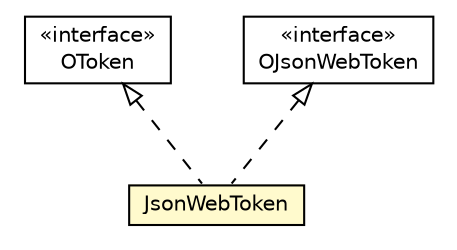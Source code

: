 #!/usr/local/bin/dot
#
# Class diagram 
# Generated by UMLGraph version R5_6-24-gf6e263 (http://www.umlgraph.org/)
#

digraph G {
	edge [fontname="Helvetica",fontsize=10,labelfontname="Helvetica",labelfontsize=10];
	node [fontname="Helvetica",fontsize=10,shape=plaintext];
	nodesep=0.25;
	ranksep=0.5;
	// com.orientechnologies.orient.core.metadata.security.OToken
	c486133 [label=<<table title="com.orientechnologies.orient.core.metadata.security.OToken" border="0" cellborder="1" cellspacing="0" cellpadding="2" port="p" href="../../core/metadata/security/OToken.html">
		<tr><td><table border="0" cellspacing="0" cellpadding="1">
<tr><td align="center" balign="center"> &#171;interface&#187; </td></tr>
<tr><td align="center" balign="center"> OToken </td></tr>
		</table></td></tr>
		</table>>, URL="../../core/metadata/security/OToken.html", fontname="Helvetica", fontcolor="black", fontsize=10.0];
	// com.orientechnologies.orient.core.metadata.security.jwt.OJsonWebToken
	c486138 [label=<<table title="com.orientechnologies.orient.core.metadata.security.jwt.OJsonWebToken" border="0" cellborder="1" cellspacing="0" cellpadding="2" port="p" href="../../core/metadata/security/jwt/OJsonWebToken.html">
		<tr><td><table border="0" cellspacing="0" cellpadding="1">
<tr><td align="center" balign="center"> &#171;interface&#187; </td></tr>
<tr><td align="center" balign="center"> OJsonWebToken </td></tr>
		</table></td></tr>
		</table>>, URL="../../core/metadata/security/jwt/OJsonWebToken.html", fontname="Helvetica", fontcolor="black", fontsize=10.0];
	// com.orientechnologies.orient.server.token.JsonWebToken
	c487311 [label=<<table title="com.orientechnologies.orient.server.token.JsonWebToken" border="0" cellborder="1" cellspacing="0" cellpadding="2" port="p" bgcolor="lemonChiffon" href="./JsonWebToken.html">
		<tr><td><table border="0" cellspacing="0" cellpadding="1">
<tr><td align="center" balign="center"> JsonWebToken </td></tr>
		</table></td></tr>
		</table>>, URL="./JsonWebToken.html", fontname="Helvetica", fontcolor="black", fontsize=10.0];
	//com.orientechnologies.orient.server.token.JsonWebToken implements com.orientechnologies.orient.core.metadata.security.jwt.OJsonWebToken
	c486138:p -> c487311:p [dir=back,arrowtail=empty,style=dashed];
	//com.orientechnologies.orient.server.token.JsonWebToken implements com.orientechnologies.orient.core.metadata.security.OToken
	c486133:p -> c487311:p [dir=back,arrowtail=empty,style=dashed];
}

